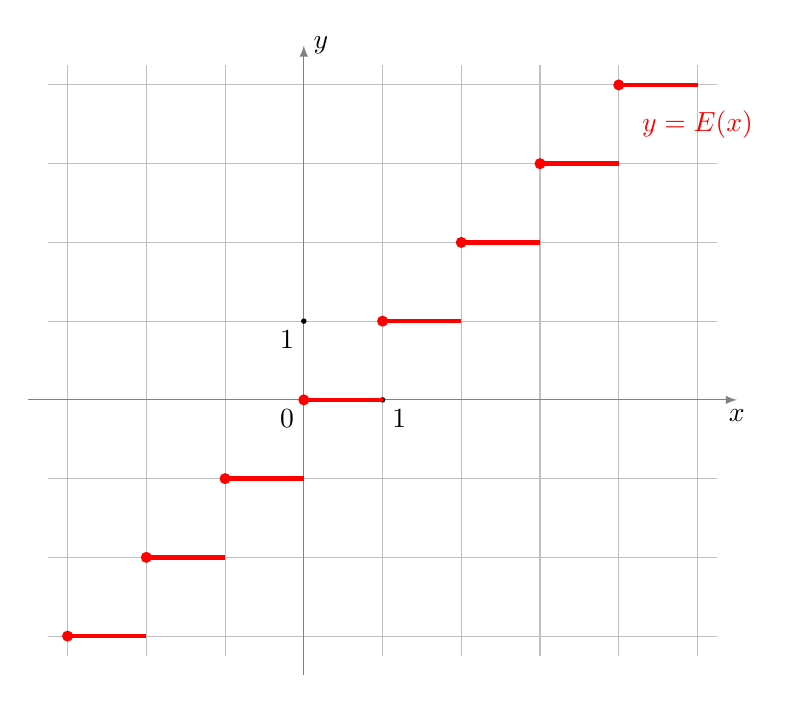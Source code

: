 \begin{tikzpicture}
      \draw[gray!50] (-3.25,-3.25) grid (5.25,4.25);
      \draw[->,>=latex, gray] (-3.5,0)--(5.5,0) node[below,black] {$x$};
       \draw[->,>=latex, gray] (0,-3.5)--(0,4.5) node[right,black] {$y$};

       \fill (0,1) circle (1pt);
       \fill (0,0) circle (1pt);
       \fill (1,0) circle (1pt);

       \node at (0,1) [below left] {$1$};
       \node at (0,0) [below left] {$0$};
       \node at (1,0) [below right] {$1$};
    \foreach \i in {-3,-2,...,4} {
        \draw[ultra thick, color=red] ({\i},{\i})--({\i+1},{\i}) ;
        \fill[red] (\i,\i) circle (2pt);
    }

   \node[red] at (5,3.5)  {$y=E(x)$};

%   \fill[blue] (2.853,0) circle (1.5pt);
%   \fill[blue] (0,2) circle (1.5pt);
%   \draw[blue, dashed] (2.853,0)--(2.853,2)--(0,2);
%   \node[blue] at (2.853,0) [below] {$2,853$};
%   \node[blue] at (0,2) [above left] {$E(2,853)=2$};
   
\end{tikzpicture}
